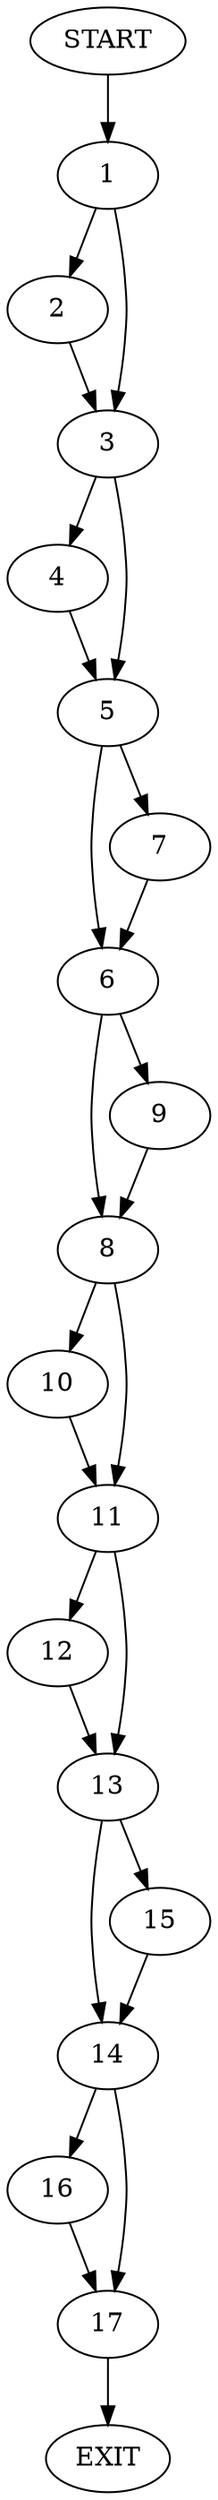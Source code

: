 digraph {
0 [label="START"]
18 [label="EXIT"]
0 -> 1
1 -> 2
1 -> 3
2 -> 3
3 -> 4
3 -> 5
5 -> 6
5 -> 7
4 -> 5
7 -> 6
6 -> 8
6 -> 9
9 -> 8
8 -> 10
8 -> 11
11 -> 12
11 -> 13
10 -> 11
12 -> 13
13 -> 14
13 -> 15
15 -> 14
14 -> 16
14 -> 17
17 -> 18
16 -> 17
}

